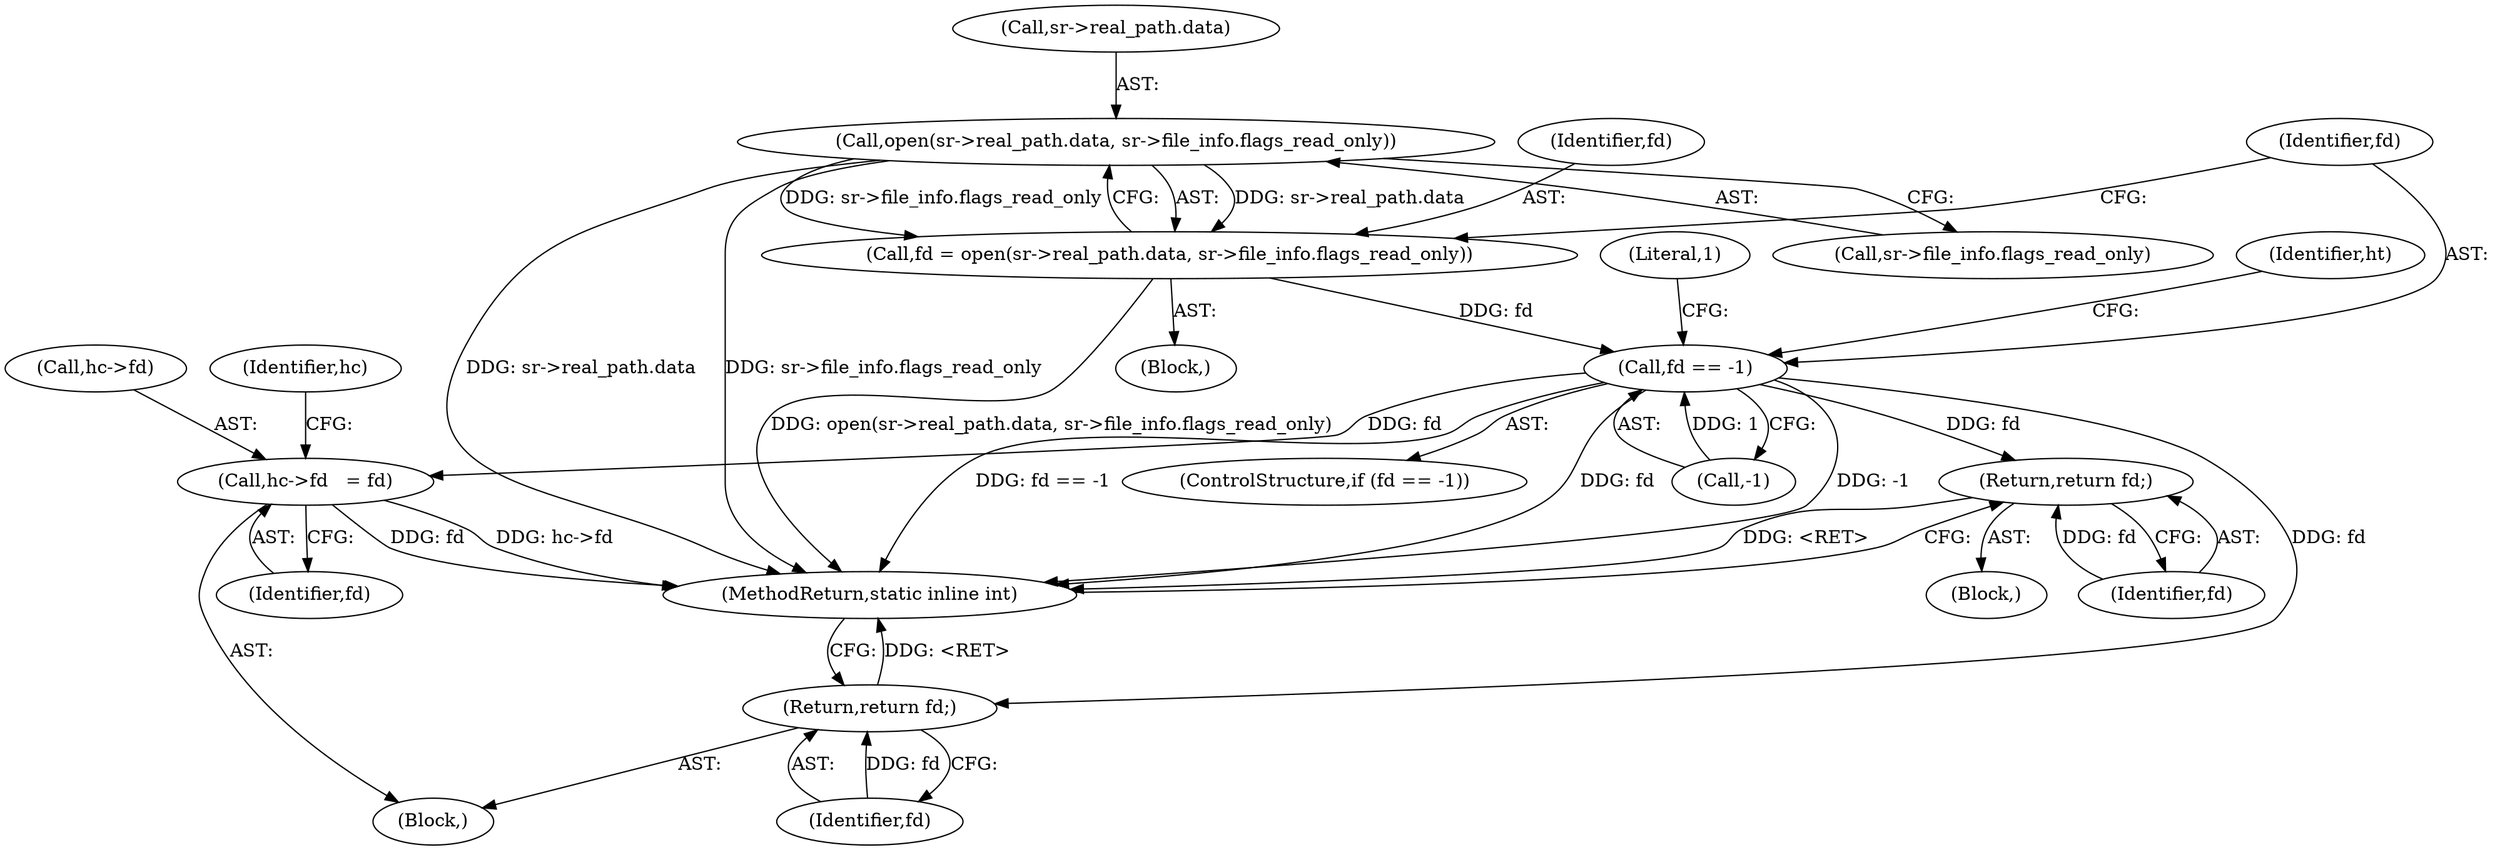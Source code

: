 digraph "0_monkey_b2d0e6f92310bb14a15aa2f8e96e1fb5379776dd_2@API" {
"1000178" [label="(Call,open(sr->real_path.data, sr->file_info.flags_read_only))"];
"1000176" [label="(Call,fd = open(sr->real_path.data, sr->file_info.flags_read_only))"];
"1000190" [label="(Call,fd == -1)"];
"1000205" [label="(Return,return fd;)"];
"1000233" [label="(Call,hc->fd   = fd)"];
"1000266" [label="(Return,return fd;)"];
"1000233" [label="(Call,hc->fd   = fd)"];
"1000266" [label="(Return,return fd;)"];
"1000240" [label="(Identifier,hc)"];
"1000205" [label="(Return,return fd;)"];
"1000176" [label="(Call,fd = open(sr->real_path.data, sr->file_info.flags_read_only))"];
"1000179" [label="(Call,sr->real_path.data)"];
"1000197" [label="(Literal,1)"];
"1000234" [label="(Call,hc->fd)"];
"1000191" [label="(Identifier,fd)"];
"1000271" [label="(MethodReturn,static inline int)"];
"1000232" [label="(Block,)"];
"1000109" [label="(Block,)"];
"1000204" [label="(Block,)"];
"1000184" [label="(Call,sr->file_info.flags_read_only)"];
"1000189" [label="(ControlStructure,if (fd == -1))"];
"1000206" [label="(Identifier,fd)"];
"1000267" [label="(Identifier,fd)"];
"1000178" [label="(Call,open(sr->real_path.data, sr->file_info.flags_read_only))"];
"1000192" [label="(Call,-1)"];
"1000237" [label="(Identifier,fd)"];
"1000190" [label="(Call,fd == -1)"];
"1000201" [label="(Identifier,ht)"];
"1000177" [label="(Identifier,fd)"];
"1000178" -> "1000176"  [label="AST: "];
"1000178" -> "1000184"  [label="CFG: "];
"1000179" -> "1000178"  [label="AST: "];
"1000184" -> "1000178"  [label="AST: "];
"1000176" -> "1000178"  [label="CFG: "];
"1000178" -> "1000271"  [label="DDG: sr->real_path.data"];
"1000178" -> "1000271"  [label="DDG: sr->file_info.flags_read_only"];
"1000178" -> "1000176"  [label="DDG: sr->real_path.data"];
"1000178" -> "1000176"  [label="DDG: sr->file_info.flags_read_only"];
"1000176" -> "1000109"  [label="AST: "];
"1000177" -> "1000176"  [label="AST: "];
"1000191" -> "1000176"  [label="CFG: "];
"1000176" -> "1000271"  [label="DDG: open(sr->real_path.data, sr->file_info.flags_read_only)"];
"1000176" -> "1000190"  [label="DDG: fd"];
"1000190" -> "1000189"  [label="AST: "];
"1000190" -> "1000192"  [label="CFG: "];
"1000191" -> "1000190"  [label="AST: "];
"1000192" -> "1000190"  [label="AST: "];
"1000197" -> "1000190"  [label="CFG: "];
"1000201" -> "1000190"  [label="CFG: "];
"1000190" -> "1000271"  [label="DDG: fd == -1"];
"1000190" -> "1000271"  [label="DDG: fd"];
"1000190" -> "1000271"  [label="DDG: -1"];
"1000192" -> "1000190"  [label="DDG: 1"];
"1000190" -> "1000205"  [label="DDG: fd"];
"1000190" -> "1000233"  [label="DDG: fd"];
"1000190" -> "1000266"  [label="DDG: fd"];
"1000205" -> "1000204"  [label="AST: "];
"1000205" -> "1000206"  [label="CFG: "];
"1000206" -> "1000205"  [label="AST: "];
"1000271" -> "1000205"  [label="CFG: "];
"1000205" -> "1000271"  [label="DDG: <RET>"];
"1000206" -> "1000205"  [label="DDG: fd"];
"1000233" -> "1000232"  [label="AST: "];
"1000233" -> "1000237"  [label="CFG: "];
"1000234" -> "1000233"  [label="AST: "];
"1000237" -> "1000233"  [label="AST: "];
"1000240" -> "1000233"  [label="CFG: "];
"1000233" -> "1000271"  [label="DDG: fd"];
"1000233" -> "1000271"  [label="DDG: hc->fd"];
"1000266" -> "1000232"  [label="AST: "];
"1000266" -> "1000267"  [label="CFG: "];
"1000267" -> "1000266"  [label="AST: "];
"1000271" -> "1000266"  [label="CFG: "];
"1000266" -> "1000271"  [label="DDG: <RET>"];
"1000267" -> "1000266"  [label="DDG: fd"];
}
